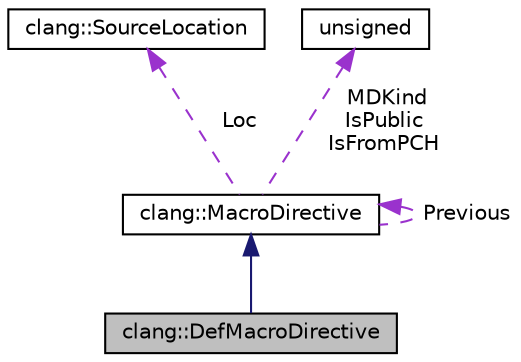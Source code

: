 digraph "clang::DefMacroDirective"
{
 // LATEX_PDF_SIZE
  bgcolor="transparent";
  edge [fontname="Helvetica",fontsize="10",labelfontname="Helvetica",labelfontsize="10"];
  node [fontname="Helvetica",fontsize="10",shape=record];
  Node1 [label="clang::DefMacroDirective",height=0.2,width=0.4,color="black", fillcolor="grey75", style="filled", fontcolor="black",tooltip="A directive for a defined macro or a macro imported from a module."];
  Node2 -> Node1 [dir="back",color="midnightblue",fontsize="10",style="solid",fontname="Helvetica"];
  Node2 [label="clang::MacroDirective",height=0.2,width=0.4,color="black",URL="$classclang_1_1MacroDirective.html",tooltip="Encapsulates changes to the \"macros namespace\" (the location where the macro name became active,..."];
  Node3 -> Node2 [dir="back",color="darkorchid3",fontsize="10",style="dashed",label=" Loc" ,fontname="Helvetica"];
  Node3 [label="clang::SourceLocation",height=0.2,width=0.4,color="black",URL="$classclang_1_1SourceLocation.html",tooltip="Encodes a location in the source."];
  Node4 -> Node2 [dir="back",color="darkorchid3",fontsize="10",style="dashed",label=" MDKind\nIsPublic\nIsFromPCH" ,fontname="Helvetica"];
  Node4 [label="unsigned",height=0.2,width=0.4,color="black",URL="$classunsigned.html",tooltip=" "];
  Node2 -> Node2 [dir="back",color="darkorchid3",fontsize="10",style="dashed",label=" Previous" ,fontname="Helvetica"];
}
